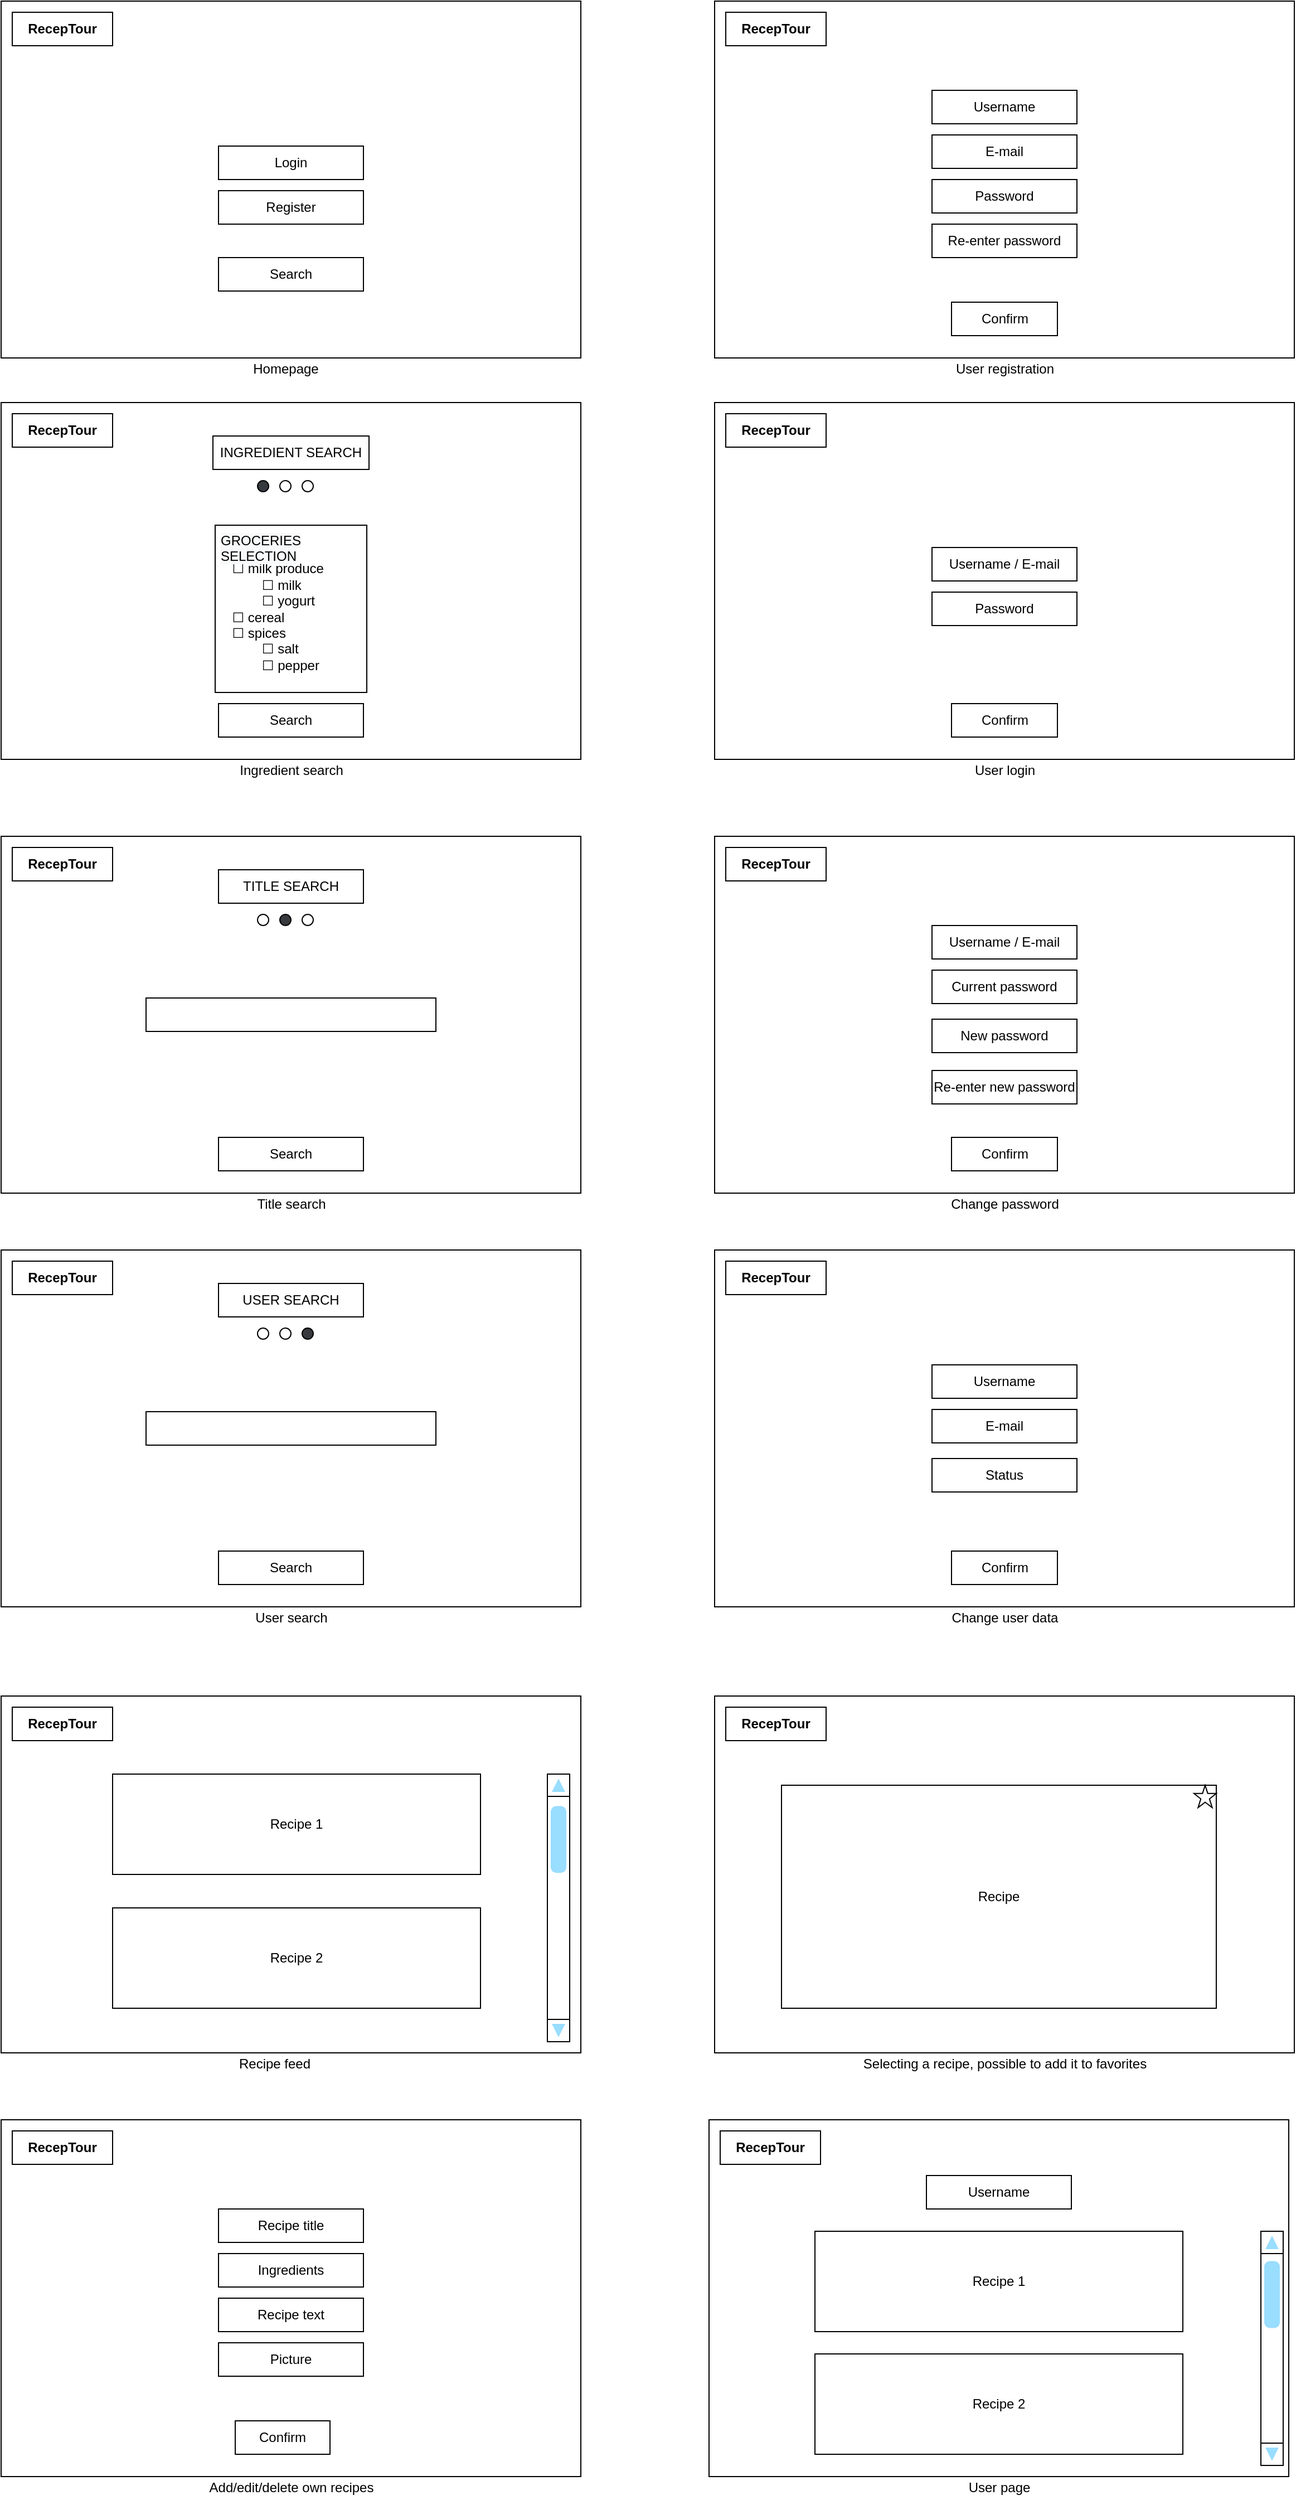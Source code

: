 <mxfile version="14.1.9" type="github" pages="2"><diagram id="F4rh4o4jIT0y28fcG4dF" name="Page-1"><mxGraphModel dx="1422" dy="732" grid="1" gridSize="10" guides="1" tooltips="1" connect="1" arrows="1" fold="1" page="1" pageScale="1" pageWidth="827" pageHeight="1169" math="0" shadow="0"><root><mxCell id="0"/><mxCell id="1" parent="0"/><mxCell id="E1W7NWhlNzRmYuzd4qGe-1" value="" style="rounded=0;whiteSpace=wrap;html=1;" vertex="1" parent="1"><mxGeometry x="200" y="80" width="520" height="320" as="geometry"/></mxCell><mxCell id="E1W7NWhlNzRmYuzd4qGe-2" value="&lt;b&gt;RecepTour&lt;/b&gt;" style="rounded=0;whiteSpace=wrap;html=1;" vertex="1" parent="1"><mxGeometry x="210" y="90" width="90" height="30" as="geometry"/></mxCell><mxCell id="E1W7NWhlNzRmYuzd4qGe-3" value="Login" style="rounded=0;whiteSpace=wrap;html=1;" vertex="1" parent="1"><mxGeometry x="395" y="210" width="130" height="30" as="geometry"/></mxCell><mxCell id="E1W7NWhlNzRmYuzd4qGe-4" value="Register" style="rounded=0;whiteSpace=wrap;html=1;" vertex="1" parent="1"><mxGeometry x="395" y="250" width="130" height="30" as="geometry"/></mxCell><mxCell id="E1W7NWhlNzRmYuzd4qGe-5" value="Search" style="rounded=0;whiteSpace=wrap;html=1;" vertex="1" parent="1"><mxGeometry x="395" y="310" width="130" height="30" as="geometry"/></mxCell><mxCell id="E1W7NWhlNzRmYuzd4qGe-9" value="Ingredient search" style="text;html=1;align=center;verticalAlign=middle;resizable=0;points=[];autosize=1;" vertex="1" parent="1"><mxGeometry x="405" y="760" width="110" height="20" as="geometry"/></mxCell><mxCell id="E1W7NWhlNzRmYuzd4qGe-36" value="" style="rounded=0;whiteSpace=wrap;html=1;" vertex="1" parent="1"><mxGeometry x="200" y="1600" width="520" height="320" as="geometry"/></mxCell><mxCell id="E1W7NWhlNzRmYuzd4qGe-37" value="&lt;b&gt;RecepTour&lt;/b&gt;" style="rounded=0;whiteSpace=wrap;html=1;" vertex="1" parent="1"><mxGeometry x="210" y="1610" width="90" height="30" as="geometry"/></mxCell><mxCell id="E1W7NWhlNzRmYuzd4qGe-38" value="Recipe feed" style="text;html=1;align=center;verticalAlign=middle;resizable=0;points=[];autosize=1;" vertex="1" parent="1"><mxGeometry x="405" y="1920" width="80" height="20" as="geometry"/></mxCell><mxCell id="E1W7NWhlNzRmYuzd4qGe-39" value="Recipe 1" style="rounded=0;whiteSpace=wrap;html=1;fillColor=#FFFFFF;" vertex="1" parent="1"><mxGeometry x="300" y="1670" width="330" height="90" as="geometry"/></mxCell><mxCell id="E1W7NWhlNzRmYuzd4qGe-40" value="Recipe 2" style="rounded=0;whiteSpace=wrap;html=1;fillColor=#FFFFFF;" vertex="1" parent="1"><mxGeometry x="300" y="1790" width="330" height="90" as="geometry"/></mxCell><mxCell id="E1W7NWhlNzRmYuzd4qGe-41" value="" style="verticalLabelPosition=bottom;shadow=0;dashed=0;align=center;html=1;verticalAlign=top;strokeWidth=1;shape=mxgraph.mockup.navigation.scrollBar;barPos=93.857;fillColor2=#99ddff;strokeColor2=none;direction=north;" vertex="1" parent="1"><mxGeometry x="690" y="1670" width="20" height="240" as="geometry"/></mxCell><mxCell id="E1W7NWhlNzRmYuzd4qGe-42" value="" style="rounded=0;whiteSpace=wrap;html=1;" vertex="1" parent="1"><mxGeometry x="840" y="80" width="520" height="320" as="geometry"/></mxCell><mxCell id="E1W7NWhlNzRmYuzd4qGe-43" value="&lt;b&gt;RecepTour&lt;/b&gt;" style="rounded=0;whiteSpace=wrap;html=1;" vertex="1" parent="1"><mxGeometry x="850" y="90" width="90" height="30" as="geometry"/></mxCell><mxCell id="E1W7NWhlNzRmYuzd4qGe-44" value="Username" style="rounded=0;whiteSpace=wrap;html=1;" vertex="1" parent="1"><mxGeometry x="1035" y="160" width="130" height="30" as="geometry"/></mxCell><mxCell id="E1W7NWhlNzRmYuzd4qGe-45" value="E-mail" style="rounded=0;whiteSpace=wrap;html=1;" vertex="1" parent="1"><mxGeometry x="1035" y="200" width="130" height="30" as="geometry"/></mxCell><mxCell id="E1W7NWhlNzRmYuzd4qGe-46" value="Password" style="rounded=0;whiteSpace=wrap;html=1;" vertex="1" parent="1"><mxGeometry x="1035" y="240" width="130" height="30" as="geometry"/></mxCell><mxCell id="E1W7NWhlNzRmYuzd4qGe-47" value="Homepage" style="text;html=1;align=center;verticalAlign=middle;resizable=0;points=[];autosize=1;" vertex="1" parent="1"><mxGeometry x="420" y="400" width="70" height="20" as="geometry"/></mxCell><mxCell id="E1W7NWhlNzRmYuzd4qGe-48" value="User registration" style="text;html=1;align=center;verticalAlign=middle;resizable=0;points=[];autosize=1;" vertex="1" parent="1"><mxGeometry x="1050" y="400" width="100" height="20" as="geometry"/></mxCell><mxCell id="E1W7NWhlNzRmYuzd4qGe-49" value="Re-enter password" style="rounded=0;whiteSpace=wrap;html=1;" vertex="1" parent="1"><mxGeometry x="1035" y="280" width="130" height="30" as="geometry"/></mxCell><mxCell id="E1W7NWhlNzRmYuzd4qGe-50" value="" style="rounded=0;whiteSpace=wrap;html=1;" vertex="1" parent="1"><mxGeometry x="840" y="440" width="520" height="320" as="geometry"/></mxCell><mxCell id="E1W7NWhlNzRmYuzd4qGe-51" value="&lt;b&gt;RecepTour&lt;/b&gt;" style="rounded=0;whiteSpace=wrap;html=1;" vertex="1" parent="1"><mxGeometry x="850" y="450" width="90" height="30" as="geometry"/></mxCell><mxCell id="E1W7NWhlNzRmYuzd4qGe-52" value="Username / E-mail" style="rounded=0;whiteSpace=wrap;html=1;" vertex="1" parent="1"><mxGeometry x="1035" y="570" width="130" height="30" as="geometry"/></mxCell><mxCell id="E1W7NWhlNzRmYuzd4qGe-53" value="Password" style="rounded=0;whiteSpace=wrap;html=1;" vertex="1" parent="1"><mxGeometry x="1035" y="610" width="130" height="30" as="geometry"/></mxCell><mxCell id="E1W7NWhlNzRmYuzd4qGe-54" value="User login" style="text;html=1;align=center;verticalAlign=middle;resizable=0;points=[];autosize=1;" vertex="1" parent="1"><mxGeometry x="1065" y="760" width="70" height="20" as="geometry"/></mxCell><mxCell id="E1W7NWhlNzRmYuzd4qGe-55" value="Confirm" style="rounded=0;whiteSpace=wrap;html=1;" vertex="1" parent="1"><mxGeometry x="1052.5" y="710" width="95" height="30" as="geometry"/></mxCell><mxCell id="E1W7NWhlNzRmYuzd4qGe-56" value="" style="rounded=0;whiteSpace=wrap;html=1;" vertex="1" parent="1"><mxGeometry x="840" y="829" width="520" height="320" as="geometry"/></mxCell><mxCell id="E1W7NWhlNzRmYuzd4qGe-57" value="&lt;b&gt;RecepTour&lt;/b&gt;" style="rounded=0;whiteSpace=wrap;html=1;" vertex="1" parent="1"><mxGeometry x="850" y="839" width="90" height="30" as="geometry"/></mxCell><mxCell id="E1W7NWhlNzRmYuzd4qGe-58" value="Username / E-mail" style="rounded=0;whiteSpace=wrap;html=1;" vertex="1" parent="1"><mxGeometry x="1035" y="909" width="130" height="30" as="geometry"/></mxCell><mxCell id="E1W7NWhlNzRmYuzd4qGe-59" value="Current password" style="rounded=0;whiteSpace=wrap;html=1;" vertex="1" parent="1"><mxGeometry x="1035" y="949" width="130" height="30" as="geometry"/></mxCell><mxCell id="E1W7NWhlNzRmYuzd4qGe-60" value="Change password" style="text;html=1;align=center;verticalAlign=middle;resizable=0;points=[];autosize=1;" vertex="1" parent="1"><mxGeometry x="1045" y="1149" width="110" height="20" as="geometry"/></mxCell><mxCell id="E1W7NWhlNzRmYuzd4qGe-61" value="New password" style="rounded=0;whiteSpace=wrap;html=1;" vertex="1" parent="1"><mxGeometry x="1035" y="993" width="130" height="30" as="geometry"/></mxCell><mxCell id="E1W7NWhlNzRmYuzd4qGe-62" value="Re-enter new password" style="rounded=0;whiteSpace=wrap;html=1;" vertex="1" parent="1"><mxGeometry x="1035" y="1039" width="130" height="30" as="geometry"/></mxCell><mxCell id="E1W7NWhlNzRmYuzd4qGe-63" value="Confirm" style="rounded=0;whiteSpace=wrap;html=1;" vertex="1" parent="1"><mxGeometry x="1052.5" y="1099" width="95" height="30" as="geometry"/></mxCell><mxCell id="E1W7NWhlNzRmYuzd4qGe-64" value="" style="rounded=0;whiteSpace=wrap;html=1;" vertex="1" parent="1"><mxGeometry x="840" y="1200" width="520" height="320" as="geometry"/></mxCell><mxCell id="E1W7NWhlNzRmYuzd4qGe-65" value="&lt;b&gt;RecepTour&lt;/b&gt;" style="rounded=0;whiteSpace=wrap;html=1;" vertex="1" parent="1"><mxGeometry x="850" y="1210" width="90" height="30" as="geometry"/></mxCell><mxCell id="E1W7NWhlNzRmYuzd4qGe-66" value="Username" style="rounded=0;whiteSpace=wrap;html=1;" vertex="1" parent="1"><mxGeometry x="1035" y="1303" width="130" height="30" as="geometry"/></mxCell><mxCell id="E1W7NWhlNzRmYuzd4qGe-67" value="E-mail" style="rounded=0;whiteSpace=wrap;html=1;" vertex="1" parent="1"><mxGeometry x="1035" y="1343" width="130" height="30" as="geometry"/></mxCell><mxCell id="E1W7NWhlNzRmYuzd4qGe-68" value="Change user data" style="text;html=1;align=center;verticalAlign=middle;resizable=0;points=[];autosize=1;" vertex="1" parent="1"><mxGeometry x="1045" y="1520" width="110" height="20" as="geometry"/></mxCell><mxCell id="E1W7NWhlNzRmYuzd4qGe-69" value="Status" style="rounded=0;whiteSpace=wrap;html=1;" vertex="1" parent="1"><mxGeometry x="1035" y="1387" width="130" height="30" as="geometry"/></mxCell><mxCell id="E1W7NWhlNzRmYuzd4qGe-70" value="Confirm" style="rounded=0;whiteSpace=wrap;html=1;" vertex="1" parent="1"><mxGeometry x="1052.5" y="1470" width="95" height="30" as="geometry"/></mxCell><mxCell id="E1W7NWhlNzRmYuzd4qGe-71" value="" style="rounded=0;whiteSpace=wrap;html=1;" vertex="1" parent="1"><mxGeometry x="840" y="1600" width="520" height="320" as="geometry"/></mxCell><mxCell id="E1W7NWhlNzRmYuzd4qGe-72" value="&lt;b&gt;RecepTour&lt;/b&gt;" style="rounded=0;whiteSpace=wrap;html=1;" vertex="1" parent="1"><mxGeometry x="850" y="1610" width="90" height="30" as="geometry"/></mxCell><mxCell id="E1W7NWhlNzRmYuzd4qGe-73" value="Selecting a recipe, possible to add it to favorites" style="text;html=1;align=center;verticalAlign=middle;resizable=0;points=[];autosize=1;" vertex="1" parent="1"><mxGeometry x="965" y="1920" width="270" height="20" as="geometry"/></mxCell><mxCell id="E1W7NWhlNzRmYuzd4qGe-74" value="Recipe" style="rounded=0;whiteSpace=wrap;html=1;fillColor=#FFFFFF;" vertex="1" parent="1"><mxGeometry x="900" y="1680" width="390" height="200" as="geometry"/></mxCell><mxCell id="E1W7NWhlNzRmYuzd4qGe-75" value="" style="verticalLabelPosition=bottom;verticalAlign=top;html=1;shape=mxgraph.basic.star;fillColor=#FFFFFF;" vertex="1" parent="1"><mxGeometry x="1270" y="1680" width="20" height="20" as="geometry"/></mxCell><mxCell id="E1W7NWhlNzRmYuzd4qGe-76" value="" style="rounded=0;whiteSpace=wrap;html=1;" vertex="1" parent="1"><mxGeometry x="200" y="1980" width="520" height="320" as="geometry"/></mxCell><mxCell id="E1W7NWhlNzRmYuzd4qGe-77" value="&lt;b&gt;RecepTour&lt;/b&gt;" style="rounded=0;whiteSpace=wrap;html=1;" vertex="1" parent="1"><mxGeometry x="210" y="1990" width="90" height="30" as="geometry"/></mxCell><mxCell id="E1W7NWhlNzRmYuzd4qGe-78" value="Recipe title" style="rounded=0;whiteSpace=wrap;html=1;" vertex="1" parent="1"><mxGeometry x="395" y="2060" width="130" height="30" as="geometry"/></mxCell><mxCell id="E1W7NWhlNzRmYuzd4qGe-79" value="Ingredients" style="rounded=0;whiteSpace=wrap;html=1;" vertex="1" parent="1"><mxGeometry x="395" y="2100" width="130" height="30" as="geometry"/></mxCell><mxCell id="E1W7NWhlNzRmYuzd4qGe-80" value="Recipe text" style="rounded=0;whiteSpace=wrap;html=1;" vertex="1" parent="1"><mxGeometry x="395" y="2140" width="130" height="30" as="geometry"/></mxCell><mxCell id="E1W7NWhlNzRmYuzd4qGe-81" value="Add/edit/delete own recipes" style="text;html=1;align=center;verticalAlign=middle;resizable=0;points=[];autosize=1;" vertex="1" parent="1"><mxGeometry x="380" y="2300" width="160" height="20" as="geometry"/></mxCell><mxCell id="E1W7NWhlNzRmYuzd4qGe-82" value="Picture" style="rounded=0;whiteSpace=wrap;html=1;" vertex="1" parent="1"><mxGeometry x="395" y="2180" width="130" height="30" as="geometry"/></mxCell><mxCell id="E1W7NWhlNzRmYuzd4qGe-83" value="Confirm" style="rounded=0;whiteSpace=wrap;html=1;" vertex="1" parent="1"><mxGeometry x="1052.5" y="350" width="95" height="30" as="geometry"/></mxCell><mxCell id="E1W7NWhlNzRmYuzd4qGe-84" value="Confirm" style="rounded=0;whiteSpace=wrap;html=1;" vertex="1" parent="1"><mxGeometry x="410" y="2250" width="85" height="30" as="geometry"/></mxCell><mxCell id="E1W7NWhlNzRmYuzd4qGe-85" value="" style="rounded=0;whiteSpace=wrap;html=1;" vertex="1" parent="1"><mxGeometry x="835" y="1980" width="520" height="320" as="geometry"/></mxCell><mxCell id="E1W7NWhlNzRmYuzd4qGe-86" value="&lt;b&gt;RecepTour&lt;/b&gt;" style="rounded=0;whiteSpace=wrap;html=1;" vertex="1" parent="1"><mxGeometry x="845" y="1990" width="90" height="30" as="geometry"/></mxCell><mxCell id="E1W7NWhlNzRmYuzd4qGe-87" value="User page" style="text;html=1;align=center;verticalAlign=middle;resizable=0;points=[];autosize=1;" vertex="1" parent="1"><mxGeometry x="1060" y="2300" width="70" height="20" as="geometry"/></mxCell><mxCell id="E1W7NWhlNzRmYuzd4qGe-88" value="Username" style="rounded=0;whiteSpace=wrap;html=1;" vertex="1" parent="1"><mxGeometry x="1030" y="2030" width="130" height="30" as="geometry"/></mxCell><mxCell id="E1W7NWhlNzRmYuzd4qGe-89" value="Recipe 1" style="rounded=0;whiteSpace=wrap;html=1;fillColor=#FFFFFF;" vertex="1" parent="1"><mxGeometry x="930" y="2080" width="330" height="90" as="geometry"/></mxCell><mxCell id="E1W7NWhlNzRmYuzd4qGe-90" value="Recipe 2" style="rounded=0;whiteSpace=wrap;html=1;fillColor=#FFFFFF;" vertex="1" parent="1"><mxGeometry x="930" y="2190" width="330" height="90" as="geometry"/></mxCell><mxCell id="E1W7NWhlNzRmYuzd4qGe-91" value="" style="verticalLabelPosition=bottom;shadow=0;dashed=0;align=center;html=1;verticalAlign=top;strokeWidth=1;shape=mxgraph.mockup.navigation.scrollBar;barPos=93.857;fillColor2=#99ddff;strokeColor2=none;direction=north;" vertex="1" parent="1"><mxGeometry x="1330" y="2080" width="20" height="210" as="geometry"/></mxCell><mxCell id="E1W7NWhlNzRmYuzd4qGe-92" value="" style="shape=image;html=1;verticalAlign=top;verticalLabelPosition=bottom;labelBackgroundColor=#ffffff;imageAspect=0;aspect=fixed;image=https://cdn1.iconfinder.com/data/icons/jumpicon-basic-ui-glyph-1/32/-_Trash-Can--128.png;fillColor=#FFFFFF;" vertex="1" parent="1"><mxGeometry x="505" y="2255" width="20" height="20" as="geometry"/></mxCell><mxCell id="E1W7NWhlNzRmYuzd4qGe-93" style="edgeStyle=orthogonalEdgeStyle;rounded=0;orthogonalLoop=1;jettySize=auto;html=1;exitX=0.5;exitY=1;exitDx=0;exitDy=0;" edge="1" parent="1" source="E1W7NWhlNzRmYuzd4qGe-84" target="E1W7NWhlNzRmYuzd4qGe-84"><mxGeometry relative="1" as="geometry"/></mxCell><mxCell id="4OK1ovvqJlrbMBLJK-1e-1" value="" style="rounded=0;whiteSpace=wrap;html=1;" vertex="1" parent="1"><mxGeometry x="200" y="440" width="520" height="320" as="geometry"/></mxCell><mxCell id="4OK1ovvqJlrbMBLJK-1e-2" value="&lt;b&gt;RecepTour&lt;/b&gt;" style="rounded=0;whiteSpace=wrap;html=1;" vertex="1" parent="1"><mxGeometry x="210" y="450" width="90" height="30" as="geometry"/></mxCell><mxCell id="4OK1ovvqJlrbMBLJK-1e-3" value="&lt;font style=&quot;font-size: 12px&quot;&gt;&lt;br&gt;&lt;span&gt;&amp;nbsp; &amp;nbsp; ☐ milk produce&lt;br&gt;&amp;nbsp; &amp;nbsp; &amp;nbsp; &amp;nbsp; &amp;nbsp; &amp;nbsp;&amp;nbsp;&lt;/span&gt;☐ milk&lt;br&gt;&lt;span&gt;&amp;nbsp; &amp;nbsp; &amp;nbsp; &amp;nbsp; &amp;nbsp; &amp;nbsp;&amp;nbsp;&lt;/span&gt;☐ yogurt&lt;br&gt;&lt;span&gt;&amp;nbsp; &amp;nbsp; &lt;/span&gt;☐ cereal&lt;br&gt;&lt;span&gt;&amp;nbsp; &amp;nbsp;&amp;nbsp;&lt;/span&gt;☐ spices&lt;br&gt;&lt;span&gt;&amp;nbsp; &amp;nbsp; &amp;nbsp; &amp;nbsp; &amp;nbsp; &amp;nbsp;&amp;nbsp;&lt;/span&gt;☐&amp;nbsp;salt&lt;br&gt;&lt;span&gt;&amp;nbsp; &amp;nbsp; &amp;nbsp; &amp;nbsp; &amp;nbsp; &amp;nbsp;&amp;nbsp;&lt;/span&gt;☐&amp;nbsp;pepper&lt;span&gt;&lt;br&gt;&lt;/span&gt;&lt;/font&gt;" style="rounded=0;whiteSpace=wrap;html=1;align=left;" vertex="1" parent="1"><mxGeometry x="392" y="550" width="136" height="150" as="geometry"/></mxCell><mxCell id="4OK1ovvqJlrbMBLJK-1e-4" value="&lt;span style=&quot;color: rgb(0 , 0 , 0) ; font-family: &amp;#34;helvetica&amp;#34; ; font-size: 12px ; font-style: normal ; font-weight: 400 ; letter-spacing: normal ; text-align: center ; text-indent: 0px ; text-transform: none ; word-spacing: 0px ; background-color: rgb(248 , 249 , 250) ; display: inline ; float: none&quot;&gt;GROCERIES SELECTION&lt;/span&gt;" style="text;whiteSpace=wrap;html=1;" vertex="1" parent="1"><mxGeometry x="395" y="550" width="100" height="30" as="geometry"/></mxCell><mxCell id="4OK1ovvqJlrbMBLJK-1e-5" value="Search" style="rounded=0;whiteSpace=wrap;html=1;" vertex="1" parent="1"><mxGeometry x="395" y="710" width="130" height="30" as="geometry"/></mxCell><mxCell id="4OK1ovvqJlrbMBLJK-1e-6" value="INGREDIENT SEARCH" style="rounded=0;whiteSpace=wrap;html=1;" vertex="1" parent="1"><mxGeometry x="390" y="470" width="140" height="30" as="geometry"/></mxCell><mxCell id="4OK1ovvqJlrbMBLJK-1e-7" value="" style="ellipse;whiteSpace=wrap;html=1;aspect=fixed;fillColor=#373B40;" vertex="1" parent="1"><mxGeometry x="430" y="510" width="10" height="10" as="geometry"/></mxCell><mxCell id="4OK1ovvqJlrbMBLJK-1e-8" value="" style="ellipse;whiteSpace=wrap;html=1;aspect=fixed;" vertex="1" parent="1"><mxGeometry x="450" y="510" width="10" height="10" as="geometry"/></mxCell><mxCell id="4OK1ovvqJlrbMBLJK-1e-9" value="" style="ellipse;whiteSpace=wrap;html=1;aspect=fixed;" vertex="1" parent="1"><mxGeometry x="470" y="510" width="10" height="10" as="geometry"/></mxCell><mxCell id="5PoV3Tp-vdL6DgGS52iK-1" value="" style="rounded=0;whiteSpace=wrap;html=1;" vertex="1" parent="1"><mxGeometry x="200" y="829" width="520" height="320" as="geometry"/></mxCell><mxCell id="5PoV3Tp-vdL6DgGS52iK-2" value="&lt;b&gt;RecepTour&lt;/b&gt;" style="rounded=0;whiteSpace=wrap;html=1;" vertex="1" parent="1"><mxGeometry x="210" y="839" width="90" height="30" as="geometry"/></mxCell><mxCell id="5PoV3Tp-vdL6DgGS52iK-3" value="Title search" style="text;html=1;align=center;verticalAlign=middle;resizable=0;points=[];autosize=1;" vertex="1" parent="1"><mxGeometry x="420" y="1149" width="80" height="20" as="geometry"/></mxCell><mxCell id="5PoV3Tp-vdL6DgGS52iK-4" value="Search" style="rounded=0;whiteSpace=wrap;html=1;" vertex="1" parent="1"><mxGeometry x="395" y="1099" width="130" height="30" as="geometry"/></mxCell><mxCell id="5PoV3Tp-vdL6DgGS52iK-5" value="TITLE SEARCH" style="rounded=0;whiteSpace=wrap;html=1;" vertex="1" parent="1"><mxGeometry x="395" y="859" width="130" height="30" as="geometry"/></mxCell><mxCell id="5PoV3Tp-vdL6DgGS52iK-6" value="" style="ellipse;whiteSpace=wrap;html=1;aspect=fixed;fillColor=#FFFFFF;" vertex="1" parent="1"><mxGeometry x="430" y="899" width="10" height="10" as="geometry"/></mxCell><mxCell id="5PoV3Tp-vdL6DgGS52iK-7" value="" style="ellipse;whiteSpace=wrap;html=1;aspect=fixed;fillColor=#373B40;" vertex="1" parent="1"><mxGeometry x="450" y="899" width="10" height="10" as="geometry"/></mxCell><mxCell id="5PoV3Tp-vdL6DgGS52iK-8" value="" style="ellipse;whiteSpace=wrap;html=1;aspect=fixed;" vertex="1" parent="1"><mxGeometry x="470" y="899" width="10" height="10" as="geometry"/></mxCell><mxCell id="5PoV3Tp-vdL6DgGS52iK-9" value="" style="rounded=0;whiteSpace=wrap;html=1;" vertex="1" parent="1"><mxGeometry x="330" y="974" width="260" height="30" as="geometry"/></mxCell><mxCell id="5PoV3Tp-vdL6DgGS52iK-10" value="" style="shape=image;html=1;verticalAlign=top;verticalLabelPosition=bottom;labelBackgroundColor=#ffffff;imageAspect=0;aspect=fixed;image=https://cdn1.iconfinder.com/data/icons/jumpicon-basic-ui-glyph-1/32/-_Magnifier-Search-Zoom--128.png;fillColor=#373B40;" vertex="1" parent="1"><mxGeometry x="560" y="979" width="20" height="20" as="geometry"/></mxCell><mxCell id="NxqnFgAmIj4-C2PZ9C5_-1" value="" style="rounded=0;whiteSpace=wrap;html=1;" vertex="1" parent="1"><mxGeometry x="200" y="1200" width="520" height="320" as="geometry"/></mxCell><mxCell id="NxqnFgAmIj4-C2PZ9C5_-2" value="&lt;b&gt;RecepTour&lt;/b&gt;" style="rounded=0;whiteSpace=wrap;html=1;" vertex="1" parent="1"><mxGeometry x="210" y="1210" width="90" height="30" as="geometry"/></mxCell><mxCell id="NxqnFgAmIj4-C2PZ9C5_-3" value="User search" style="text;html=1;align=center;verticalAlign=middle;resizable=0;points=[];autosize=1;" vertex="1" parent="1"><mxGeometry x="420" y="1520" width="80" height="20" as="geometry"/></mxCell><mxCell id="NxqnFgAmIj4-C2PZ9C5_-4" value="Search" style="rounded=0;whiteSpace=wrap;html=1;" vertex="1" parent="1"><mxGeometry x="395" y="1470" width="130" height="30" as="geometry"/></mxCell><mxCell id="NxqnFgAmIj4-C2PZ9C5_-5" value="USER SEARCH" style="rounded=0;whiteSpace=wrap;html=1;" vertex="1" parent="1"><mxGeometry x="395" y="1230" width="130" height="30" as="geometry"/></mxCell><mxCell id="NxqnFgAmIj4-C2PZ9C5_-6" value="" style="ellipse;whiteSpace=wrap;html=1;aspect=fixed;fillColor=#FFFFFF;" vertex="1" parent="1"><mxGeometry x="430" y="1270" width="10" height="10" as="geometry"/></mxCell><mxCell id="NxqnFgAmIj4-C2PZ9C5_-7" value="" style="ellipse;whiteSpace=wrap;html=1;aspect=fixed;fillColor=#FFFFFF;" vertex="1" parent="1"><mxGeometry x="450" y="1270" width="10" height="10" as="geometry"/></mxCell><mxCell id="NxqnFgAmIj4-C2PZ9C5_-8" value="" style="ellipse;whiteSpace=wrap;html=1;aspect=fixed;fillColor=#373B40;" vertex="1" parent="1"><mxGeometry x="470" y="1270" width="10" height="10" as="geometry"/></mxCell><mxCell id="NxqnFgAmIj4-C2PZ9C5_-9" value="" style="rounded=0;whiteSpace=wrap;html=1;" vertex="1" parent="1"><mxGeometry x="330" y="1345" width="260" height="30" as="geometry"/></mxCell><mxCell id="NxqnFgAmIj4-C2PZ9C5_-10" value="" style="shape=image;html=1;verticalAlign=top;verticalLabelPosition=bottom;labelBackgroundColor=#ffffff;imageAspect=0;aspect=fixed;image=https://cdn1.iconfinder.com/data/icons/jumpicon-basic-ui-glyph-1/32/-_Magnifier-Search-Zoom--128.png;fillColor=#373B40;" vertex="1" parent="1"><mxGeometry x="560" y="1350" width="20" height="20" as="geometry"/></mxCell></root></mxGraphModel></diagram><diagram name="DESKTOP APP" id="e_TIE3tsydAm3LnUYSQR"><mxGraphModel dx="1422" dy="732" grid="1" gridSize="10" guides="1" tooltips="1" connect="1" arrows="1" fold="1" page="0" pageScale="1" pageWidth="827" pageHeight="1169" math="0" shadow="0"><root><mxCell id="x7IUnzXOw0rSkiE8Crbq-0"/><mxCell id="x7IUnzXOw0rSkiE8Crbq-1" parent="x7IUnzXOw0rSkiE8Crbq-0"/><mxCell id="x7IUnzXOw0rSkiE8Crbq-2" value="" style="rounded=0;whiteSpace=wrap;html=1;" parent="x7IUnzXOw0rSkiE8Crbq-1" vertex="1"><mxGeometry x="200" y="80" width="520" height="320" as="geometry"/></mxCell><mxCell id="x7IUnzXOw0rSkiE8Crbq-3" value="&lt;b&gt;RecepTour&lt;/b&gt;" style="rounded=0;whiteSpace=wrap;html=1;" parent="x7IUnzXOw0rSkiE8Crbq-1" vertex="1"><mxGeometry x="210" y="90" width="90" height="30" as="geometry"/></mxCell><mxCell id="x7IUnzXOw0rSkiE8Crbq-6" value="Search" style="rounded=0;whiteSpace=wrap;html=1;" parent="x7IUnzXOw0rSkiE8Crbq-1" vertex="1"><mxGeometry x="395" y="225" width="130" height="30" as="geometry"/></mxCell><mxCell id="x7IUnzXOw0rSkiE8Crbq-7" value="" style="rounded=0;whiteSpace=wrap;html=1;" parent="x7IUnzXOw0rSkiE8Crbq-1" vertex="1"><mxGeometry x="200" y="440" width="520" height="320" as="geometry"/></mxCell><mxCell id="x7IUnzXOw0rSkiE8Crbq-8" value="&lt;b&gt;RecepTour&lt;/b&gt;" style="rounded=0;whiteSpace=wrap;html=1;" parent="x7IUnzXOw0rSkiE8Crbq-1" vertex="1"><mxGeometry x="210" y="450" width="90" height="30" as="geometry"/></mxCell><mxCell id="x7IUnzXOw0rSkiE8Crbq-9" value="&lt;font style=&quot;font-size: 12px&quot;&gt;&lt;br&gt;&lt;span&gt;&amp;nbsp; &amp;nbsp; ☐ milk produce&lt;br&gt;&amp;nbsp; &amp;nbsp; &amp;nbsp; &amp;nbsp; &amp;nbsp; &amp;nbsp;&amp;nbsp;&lt;/span&gt;☐ milk&lt;br&gt;&lt;span&gt;&amp;nbsp; &amp;nbsp; &amp;nbsp; &amp;nbsp; &amp;nbsp; &amp;nbsp;&amp;nbsp;&lt;/span&gt;☐ yogurt&lt;br&gt;&lt;span&gt;&amp;nbsp; &amp;nbsp; &lt;/span&gt;☐ cereal&lt;br&gt;&lt;span&gt;&amp;nbsp; &amp;nbsp;&amp;nbsp;&lt;/span&gt;☐ spices&lt;br&gt;&lt;span&gt;&amp;nbsp; &amp;nbsp; &amp;nbsp; &amp;nbsp; &amp;nbsp; &amp;nbsp;&amp;nbsp;&lt;/span&gt;☐&amp;nbsp;salt&lt;br&gt;&lt;span&gt;&amp;nbsp; &amp;nbsp; &amp;nbsp; &amp;nbsp; &amp;nbsp; &amp;nbsp;&amp;nbsp;&lt;/span&gt;☐&amp;nbsp;pepper&lt;span&gt;&lt;br&gt;&lt;/span&gt;&lt;/font&gt;" style="rounded=0;whiteSpace=wrap;html=1;align=left;" parent="x7IUnzXOw0rSkiE8Crbq-1" vertex="1"><mxGeometry x="392" y="550" width="136" height="150" as="geometry"/></mxCell><mxCell id="x7IUnzXOw0rSkiE8Crbq-10" value="Ingredient search" style="text;html=1;align=center;verticalAlign=middle;resizable=0;points=[];autosize=1;" parent="x7IUnzXOw0rSkiE8Crbq-1" vertex="1"><mxGeometry x="405" y="760" width="110" height="20" as="geometry"/></mxCell><mxCell id="x7IUnzXOw0rSkiE8Crbq-11" value="&lt;span style=&quot;color: rgb(0 , 0 , 0) ; font-family: &amp;#34;helvetica&amp;#34; ; font-size: 12px ; font-style: normal ; font-weight: 400 ; letter-spacing: normal ; text-align: center ; text-indent: 0px ; text-transform: none ; word-spacing: 0px ; background-color: rgb(248 , 249 , 250) ; display: inline ; float: none&quot;&gt;GROCERIES SELECTION&lt;/span&gt;" style="text;whiteSpace=wrap;html=1;" parent="x7IUnzXOw0rSkiE8Crbq-1" vertex="1"><mxGeometry x="395" y="550" width="100" height="30" as="geometry"/></mxCell><mxCell id="x7IUnzXOw0rSkiE8Crbq-12" value="Search" style="rounded=0;whiteSpace=wrap;html=1;" parent="x7IUnzXOw0rSkiE8Crbq-1" vertex="1"><mxGeometry x="395" y="710" width="130" height="30" as="geometry"/></mxCell><mxCell id="x7IUnzXOw0rSkiE8Crbq-13" value="INGREDIENT SEARCH" style="rounded=0;whiteSpace=wrap;html=1;" parent="x7IUnzXOw0rSkiE8Crbq-1" vertex="1"><mxGeometry x="390" y="470" width="140" height="30" as="geometry"/></mxCell><mxCell id="x7IUnzXOw0rSkiE8Crbq-14" value="" style="ellipse;whiteSpace=wrap;html=1;aspect=fixed;fillColor=#373B40;" parent="x7IUnzXOw0rSkiE8Crbq-1" vertex="1"><mxGeometry x="430" y="510" width="10" height="10" as="geometry"/></mxCell><mxCell id="x7IUnzXOw0rSkiE8Crbq-15" value="" style="ellipse;whiteSpace=wrap;html=1;aspect=fixed;" parent="x7IUnzXOw0rSkiE8Crbq-1" vertex="1"><mxGeometry x="450" y="510" width="10" height="10" as="geometry"/></mxCell><mxCell id="x7IUnzXOw0rSkiE8Crbq-16" value="" style="ellipse;whiteSpace=wrap;html=1;aspect=fixed;" parent="x7IUnzXOw0rSkiE8Crbq-1" vertex="1"><mxGeometry x="470" y="510" width="10" height="10" as="geometry"/></mxCell><mxCell id="x7IUnzXOw0rSkiE8Crbq-17" value="" style="rounded=0;whiteSpace=wrap;html=1;" parent="x7IUnzXOw0rSkiE8Crbq-1" vertex="1"><mxGeometry x="200" y="829" width="520" height="320" as="geometry"/></mxCell><mxCell id="x7IUnzXOw0rSkiE8Crbq-18" value="&lt;b&gt;RecepTour&lt;/b&gt;" style="rounded=0;whiteSpace=wrap;html=1;" parent="x7IUnzXOw0rSkiE8Crbq-1" vertex="1"><mxGeometry x="210" y="839" width="90" height="30" as="geometry"/></mxCell><mxCell id="x7IUnzXOw0rSkiE8Crbq-19" value="Title search" style="text;html=1;align=center;verticalAlign=middle;resizable=0;points=[];autosize=1;" parent="x7IUnzXOw0rSkiE8Crbq-1" vertex="1"><mxGeometry x="420" y="1149" width="80" height="20" as="geometry"/></mxCell><mxCell id="x7IUnzXOw0rSkiE8Crbq-20" value="Search" style="rounded=0;whiteSpace=wrap;html=1;" parent="x7IUnzXOw0rSkiE8Crbq-1" vertex="1"><mxGeometry x="395" y="1099" width="130" height="30" as="geometry"/></mxCell><mxCell id="x7IUnzXOw0rSkiE8Crbq-21" value="TITLE SEARCH" style="rounded=0;whiteSpace=wrap;html=1;" parent="x7IUnzXOw0rSkiE8Crbq-1" vertex="1"><mxGeometry x="395" y="859" width="130" height="30" as="geometry"/></mxCell><mxCell id="x7IUnzXOw0rSkiE8Crbq-22" value="" style="ellipse;whiteSpace=wrap;html=1;aspect=fixed;fillColor=#FFFFFF;" parent="x7IUnzXOw0rSkiE8Crbq-1" vertex="1"><mxGeometry x="430" y="899" width="10" height="10" as="geometry"/></mxCell><mxCell id="x7IUnzXOw0rSkiE8Crbq-23" value="" style="ellipse;whiteSpace=wrap;html=1;aspect=fixed;fillColor=#373B40;" parent="x7IUnzXOw0rSkiE8Crbq-1" vertex="1"><mxGeometry x="450" y="899" width="10" height="10" as="geometry"/></mxCell><mxCell id="x7IUnzXOw0rSkiE8Crbq-24" value="" style="ellipse;whiteSpace=wrap;html=1;aspect=fixed;" parent="x7IUnzXOw0rSkiE8Crbq-1" vertex="1"><mxGeometry x="470" y="899" width="10" height="10" as="geometry"/></mxCell><mxCell id="x7IUnzXOw0rSkiE8Crbq-25" value="" style="rounded=0;whiteSpace=wrap;html=1;" parent="x7IUnzXOw0rSkiE8Crbq-1" vertex="1"><mxGeometry x="330" y="974" width="260" height="30" as="geometry"/></mxCell><mxCell id="x7IUnzXOw0rSkiE8Crbq-26" value="" style="shape=image;html=1;verticalAlign=top;verticalLabelPosition=bottom;labelBackgroundColor=#ffffff;imageAspect=0;aspect=fixed;image=https://cdn1.iconfinder.com/data/icons/jumpicon-basic-ui-glyph-1/32/-_Magnifier-Search-Zoom--128.png;fillColor=#373B40;" parent="x7IUnzXOw0rSkiE8Crbq-1" vertex="1"><mxGeometry x="560" y="979" width="20" height="20" as="geometry"/></mxCell><mxCell id="x7IUnzXOw0rSkiE8Crbq-27" value="" style="rounded=0;whiteSpace=wrap;html=1;" parent="x7IUnzXOw0rSkiE8Crbq-1" vertex="1"><mxGeometry x="200" y="1200" width="520" height="320" as="geometry"/></mxCell><mxCell id="x7IUnzXOw0rSkiE8Crbq-28" value="&lt;b&gt;RecepTour&lt;/b&gt;" style="rounded=0;whiteSpace=wrap;html=1;" parent="x7IUnzXOw0rSkiE8Crbq-1" vertex="1"><mxGeometry x="210" y="1210" width="90" height="30" as="geometry"/></mxCell><mxCell id="x7IUnzXOw0rSkiE8Crbq-29" value="User search" style="text;html=1;align=center;verticalAlign=middle;resizable=0;points=[];autosize=1;" parent="x7IUnzXOw0rSkiE8Crbq-1" vertex="1"><mxGeometry x="420" y="1520" width="80" height="20" as="geometry"/></mxCell><mxCell id="x7IUnzXOw0rSkiE8Crbq-30" value="Search" style="rounded=0;whiteSpace=wrap;html=1;" parent="x7IUnzXOw0rSkiE8Crbq-1" vertex="1"><mxGeometry x="395" y="1470" width="130" height="30" as="geometry"/></mxCell><mxCell id="x7IUnzXOw0rSkiE8Crbq-31" value="USER SEARCH" style="rounded=0;whiteSpace=wrap;html=1;" parent="x7IUnzXOw0rSkiE8Crbq-1" vertex="1"><mxGeometry x="395" y="1230" width="130" height="30" as="geometry"/></mxCell><mxCell id="x7IUnzXOw0rSkiE8Crbq-32" value="" style="ellipse;whiteSpace=wrap;html=1;aspect=fixed;fillColor=#FFFFFF;" parent="x7IUnzXOw0rSkiE8Crbq-1" vertex="1"><mxGeometry x="430" y="1270" width="10" height="10" as="geometry"/></mxCell><mxCell id="x7IUnzXOw0rSkiE8Crbq-33" value="" style="ellipse;whiteSpace=wrap;html=1;aspect=fixed;fillColor=#FFFFFF;" parent="x7IUnzXOw0rSkiE8Crbq-1" vertex="1"><mxGeometry x="450" y="1270" width="10" height="10" as="geometry"/></mxCell><mxCell id="x7IUnzXOw0rSkiE8Crbq-34" value="" style="ellipse;whiteSpace=wrap;html=1;aspect=fixed;fillColor=#373B40;" parent="x7IUnzXOw0rSkiE8Crbq-1" vertex="1"><mxGeometry x="470" y="1270" width="10" height="10" as="geometry"/></mxCell><mxCell id="x7IUnzXOw0rSkiE8Crbq-35" value="" style="rounded=0;whiteSpace=wrap;html=1;" parent="x7IUnzXOw0rSkiE8Crbq-1" vertex="1"><mxGeometry x="330" y="1345" width="260" height="30" as="geometry"/></mxCell><mxCell id="x7IUnzXOw0rSkiE8Crbq-36" value="" style="shape=image;html=1;verticalAlign=top;verticalLabelPosition=bottom;labelBackgroundColor=#ffffff;imageAspect=0;aspect=fixed;image=https://cdn1.iconfinder.com/data/icons/jumpicon-basic-ui-glyph-1/32/-_Magnifier-Search-Zoom--128.png;fillColor=#373B40;" parent="x7IUnzXOw0rSkiE8Crbq-1" vertex="1"><mxGeometry x="560" y="1350" width="20" height="20" as="geometry"/></mxCell><mxCell id="x7IUnzXOw0rSkiE8Crbq-37" value="" style="rounded=0;whiteSpace=wrap;html=1;" parent="x7IUnzXOw0rSkiE8Crbq-1" vertex="1"><mxGeometry x="200" y="1600" width="520" height="320" as="geometry"/></mxCell><mxCell id="x7IUnzXOw0rSkiE8Crbq-38" value="&lt;b&gt;RecepTour&lt;/b&gt;" style="rounded=0;whiteSpace=wrap;html=1;" parent="x7IUnzXOw0rSkiE8Crbq-1" vertex="1"><mxGeometry x="210" y="1610" width="90" height="30" as="geometry"/></mxCell><mxCell id="x7IUnzXOw0rSkiE8Crbq-39" value="Recipe feed" style="text;html=1;align=center;verticalAlign=middle;resizable=0;points=[];autosize=1;" parent="x7IUnzXOw0rSkiE8Crbq-1" vertex="1"><mxGeometry x="405" y="1920" width="80" height="20" as="geometry"/></mxCell><mxCell id="x7IUnzXOw0rSkiE8Crbq-40" value="Recipe 1" style="rounded=0;whiteSpace=wrap;html=1;fillColor=#FFFFFF;" parent="x7IUnzXOw0rSkiE8Crbq-1" vertex="1"><mxGeometry x="300" y="1670" width="330" height="90" as="geometry"/></mxCell><mxCell id="x7IUnzXOw0rSkiE8Crbq-41" value="Recipe 2" style="rounded=0;whiteSpace=wrap;html=1;fillColor=#FFFFFF;" parent="x7IUnzXOw0rSkiE8Crbq-1" vertex="1"><mxGeometry x="300" y="1790" width="330" height="90" as="geometry"/></mxCell><mxCell id="x7IUnzXOw0rSkiE8Crbq-42" value="" style="verticalLabelPosition=bottom;shadow=0;dashed=0;align=center;html=1;verticalAlign=top;strokeWidth=1;shape=mxgraph.mockup.navigation.scrollBar;barPos=93.857;fillColor2=#99ddff;strokeColor2=none;direction=north;" parent="x7IUnzXOw0rSkiE8Crbq-1" vertex="1"><mxGeometry x="690" y="1670" width="20" height="240" as="geometry"/></mxCell><mxCell id="x7IUnzXOw0rSkiE8Crbq-48" value="Homepage" style="text;html=1;align=center;verticalAlign=middle;resizable=0;points=[];autosize=1;" parent="x7IUnzXOw0rSkiE8Crbq-1" vertex="1"><mxGeometry x="420" y="400" width="70" height="20" as="geometry"/></mxCell><mxCell id="x7IUnzXOw0rSkiE8Crbq-72" value="" style="rounded=0;whiteSpace=wrap;html=1;" parent="x7IUnzXOw0rSkiE8Crbq-1" vertex="1"><mxGeometry x="840" y="1600" width="520" height="320" as="geometry"/></mxCell><mxCell id="x7IUnzXOw0rSkiE8Crbq-73" value="&lt;b&gt;RecepTour&lt;/b&gt;" style="rounded=0;whiteSpace=wrap;html=1;" parent="x7IUnzXOw0rSkiE8Crbq-1" vertex="1"><mxGeometry x="850" y="1610" width="90" height="30" as="geometry"/></mxCell><mxCell id="x7IUnzXOw0rSkiE8Crbq-74" value="Selecting a recipe" style="text;html=1;align=center;verticalAlign=middle;resizable=0;points=[];autosize=1;" parent="x7IUnzXOw0rSkiE8Crbq-1" vertex="1"><mxGeometry x="1045" y="1920" width="110" height="20" as="geometry"/></mxCell><mxCell id="x7IUnzXOw0rSkiE8Crbq-75" value="Recipe" style="rounded=0;whiteSpace=wrap;html=1;fillColor=#FFFFFF;" parent="x7IUnzXOw0rSkiE8Crbq-1" vertex="1"><mxGeometry x="900" y="1680" width="390" height="200" as="geometry"/></mxCell><mxCell id="x7IUnzXOw0rSkiE8Crbq-94" style="edgeStyle=orthogonalEdgeStyle;rounded=0;orthogonalLoop=1;jettySize=auto;html=1;exitX=0.5;exitY=1;exitDx=0;exitDy=0;" parent="x7IUnzXOw0rSkiE8Crbq-1" edge="1"><mxGeometry relative="1" as="geometry"><mxPoint x="452.5" y="2280" as="sourcePoint"/><mxPoint x="452.5" y="2280" as="targetPoint"/></mxGeometry></mxCell><mxCell id="xsY79LfkGu9nc6G3XPQe-0" value="" style="shape=process;whiteSpace=wrap;html=1;backgroundOutline=1;" vertex="1" parent="x7IUnzXOw0rSkiE8Crbq-1"><mxGeometry x="60" y="340" width="120" height="60" as="geometry"/></mxCell></root></mxGraphModel></diagram></mxfile>